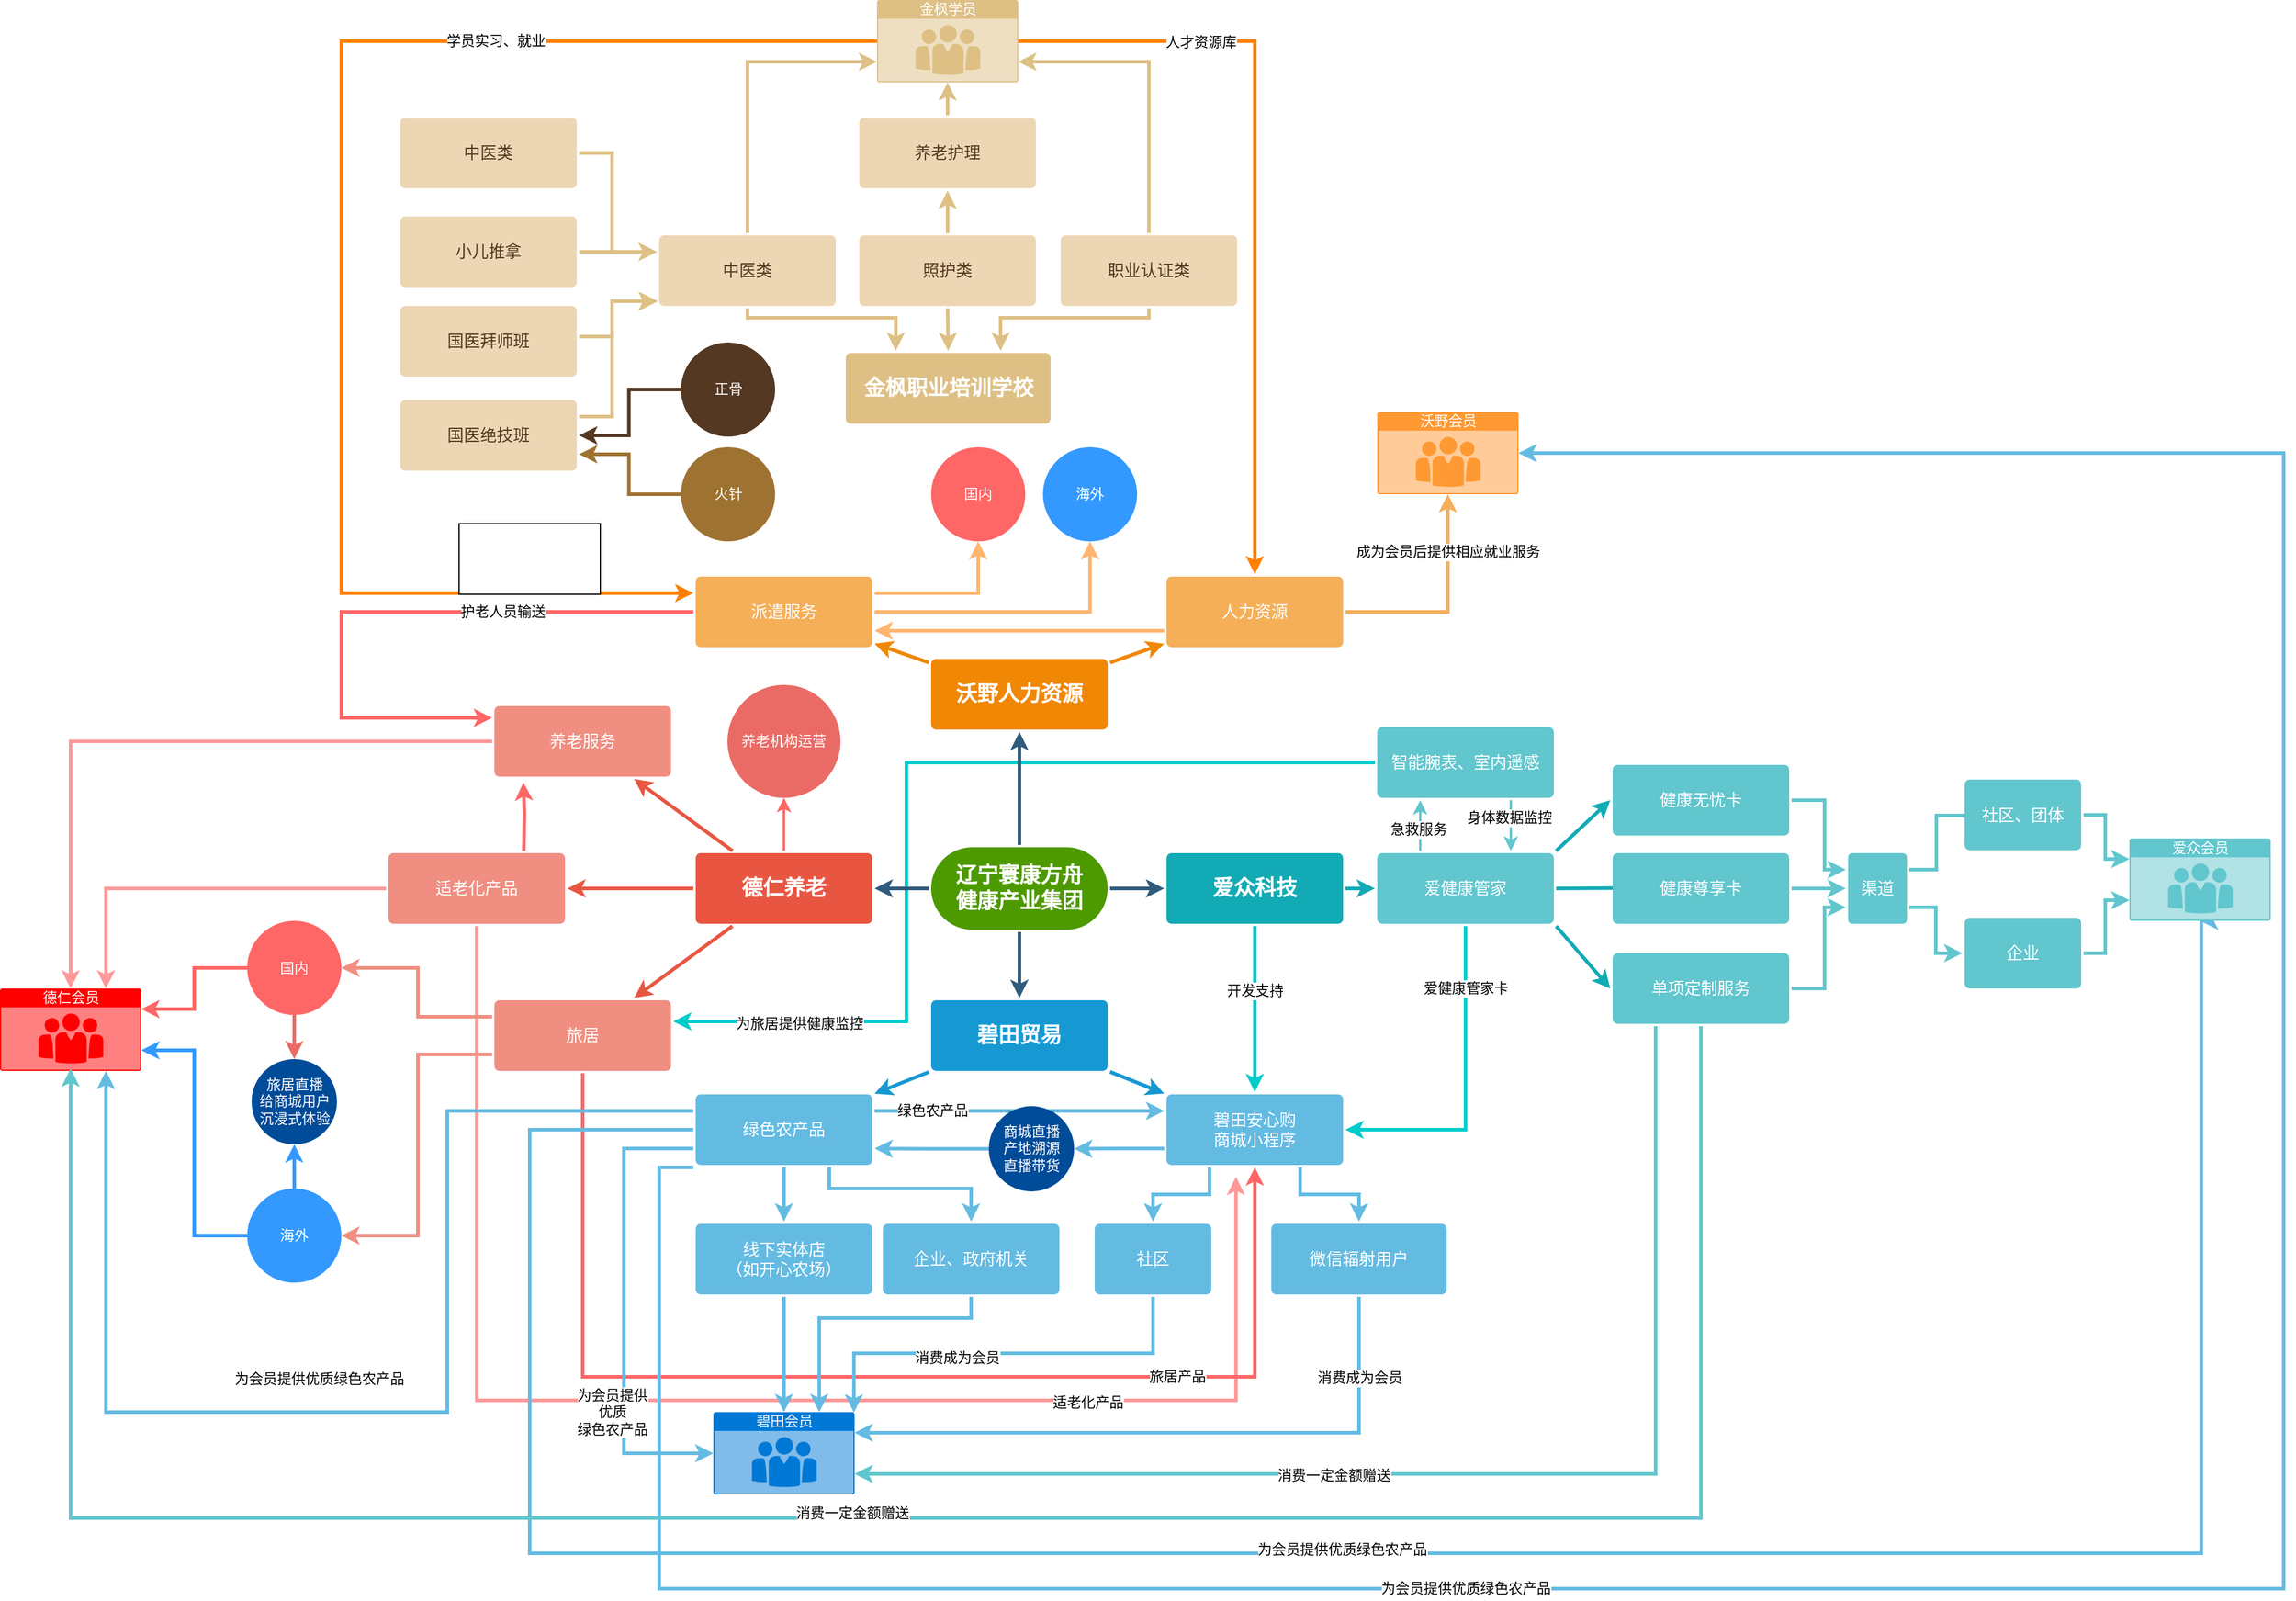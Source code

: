 <mxfile version="14.2.4" type="github">
  <diagram id="lU9LxGmL7WL7z6-16Uoc" name="第 1 页">
    <mxGraphModel dx="4063" dy="2177" grid="1" gridSize="10" guides="1" tooltips="1" connect="1" arrows="1" fold="1" page="1" pageScale="1" pageWidth="827" pageHeight="1169" math="0" shadow="0">
      <root>
        <mxCell id="0" />
        <mxCell id="1" parent="0" />
        <mxCell id="claF8E8OsoSg2bVm1VKV-1" style="edgeStyle=orthogonalEdgeStyle;rounded=0;orthogonalLoop=1;jettySize=auto;html=1;exitX=0;exitY=0.5;exitDx=0;exitDy=0;entryX=1;entryY=0.5;entryDx=0;entryDy=0;strokeWidth=3;fontSize=12;fontColor=#000000;strokeColor=#00CCCC;" edge="1" parent="1" source="claF8E8OsoSg2bVm1VKV-114">
          <mxGeometry relative="1" as="geometry">
            <mxPoint x="1252" y="1363" as="targetPoint" />
            <Array as="points">
              <mxPoint x="1450" y="1143" />
              <mxPoint x="1450" y="1363" />
            </Array>
          </mxGeometry>
        </mxCell>
        <mxCell id="claF8E8OsoSg2bVm1VKV-2" value="为旅居提供健康监控" style="edgeLabel;html=1;align=center;verticalAlign=middle;resizable=0;points=[];fontSize=12;fontColor=#000000;" vertex="1" connectable="0" parent="claF8E8OsoSg2bVm1VKV-1">
          <mxGeometry x="0.736" y="2" relative="1" as="geometry">
            <mxPoint x="-1" as="offset" />
          </mxGeometry>
        </mxCell>
        <mxCell id="claF8E8OsoSg2bVm1VKV-3" style="edgeStyle=orthogonalEdgeStyle;rounded=0;orthogonalLoop=1;jettySize=auto;html=1;exitX=0.5;exitY=1;exitDx=0;exitDy=0;strokeWidth=3;fontSize=18;fontColor=#000000;strokeColor=#FF9999;" edge="1" parent="1" source="claF8E8OsoSg2bVm1VKV-19">
          <mxGeometry relative="1" as="geometry">
            <mxPoint x="1730" y="1495" as="targetPoint" />
            <Array as="points">
              <mxPoint x="1085" y="1685" />
              <mxPoint x="1730" y="1685" />
            </Array>
          </mxGeometry>
        </mxCell>
        <mxCell id="claF8E8OsoSg2bVm1VKV-4" value="适老化产品" style="edgeLabel;html=1;align=center;verticalAlign=middle;resizable=0;points=[];fontSize=12;fontColor=#000000;" vertex="1" connectable="0" parent="claF8E8OsoSg2bVm1VKV-3">
          <mxGeometry x="0.489" y="-2" relative="1" as="geometry">
            <mxPoint as="offset" />
          </mxGeometry>
        </mxCell>
        <mxCell id="claF8E8OsoSg2bVm1VKV-5" value="" style="edgeStyle=none;rounded=0;jumpStyle=none;html=1;shadow=0;labelBackgroundColor=none;startArrow=none;startFill=0;endArrow=classic;endFill=1;jettySize=auto;orthogonalLoop=1;strokeColor=#2F5B7C;strokeWidth=3;fontFamily=Helvetica;fontSize=16;fontColor=#23445D;spacing=5;" edge="1" parent="1" source="claF8E8OsoSg2bVm1VKV-9" target="claF8E8OsoSg2bVm1VKV-43">
          <mxGeometry relative="1" as="geometry" />
        </mxCell>
        <mxCell id="claF8E8OsoSg2bVm1VKV-6" value="" style="edgeStyle=none;rounded=0;jumpStyle=none;html=1;shadow=0;labelBackgroundColor=none;startArrow=none;startFill=0;endArrow=classic;endFill=1;jettySize=auto;orthogonalLoop=1;strokeColor=#2F5B7C;strokeWidth=3;fontFamily=Helvetica;fontSize=16;fontColor=#23445D;spacing=5;" edge="1" parent="1" source="claF8E8OsoSg2bVm1VKV-9" target="claF8E8OsoSg2bVm1VKV-57">
          <mxGeometry relative="1" as="geometry" />
        </mxCell>
        <mxCell id="claF8E8OsoSg2bVm1VKV-7" value="" style="edgeStyle=none;rounded=0;jumpStyle=none;html=1;shadow=0;labelBackgroundColor=none;startArrow=none;startFill=0;endArrow=classic;endFill=1;jettySize=auto;orthogonalLoop=1;strokeColor=#2F5B7C;strokeWidth=3;fontFamily=Helvetica;fontSize=16;fontColor=#23445D;spacing=5;" edge="1" parent="1" source="claF8E8OsoSg2bVm1VKV-9" target="claF8E8OsoSg2bVm1VKV-27">
          <mxGeometry relative="1" as="geometry" />
        </mxCell>
        <mxCell id="claF8E8OsoSg2bVm1VKV-8" value="" style="edgeStyle=none;rounded=0;jumpStyle=none;html=1;shadow=0;labelBackgroundColor=none;startArrow=none;startFill=0;endArrow=classic;endFill=1;jettySize=auto;orthogonalLoop=1;strokeColor=#2F5B7C;strokeWidth=3;fontFamily=Helvetica;fontSize=16;fontColor=#23445D;spacing=5;" edge="1" parent="1" source="claF8E8OsoSg2bVm1VKV-9" target="claF8E8OsoSg2bVm1VKV-14">
          <mxGeometry relative="1" as="geometry" />
        </mxCell>
        <mxCell id="claF8E8OsoSg2bVm1VKV-9" value="辽宁寰康方舟&lt;br style=&quot;font-size: 18px;&quot;&gt;健康产业集团" style="rounded=1;whiteSpace=wrap;html=1;shadow=0;labelBackgroundColor=none;strokeColor=none;strokeWidth=3;fontFamily=Helvetica;fontSize=18;fontColor=#FFFFFF;align=center;fontStyle=1;spacing=5;arcSize=50;perimeterSpacing=2;fillColor=#4D9900;" vertex="1" parent="1">
          <mxGeometry x="1471" y="1215" width="150" height="70" as="geometry" />
        </mxCell>
        <mxCell id="claF8E8OsoSg2bVm1VKV-10" value="" style="edgeStyle=none;rounded=1;jumpStyle=none;html=1;shadow=0;labelBackgroundColor=none;startArrow=none;startFill=0;jettySize=auto;orthogonalLoop=1;strokeColor=#E85642;strokeWidth=3;fontFamily=Helvetica;fontSize=14;fontColor=#FFFFFF;spacing=5;fontStyle=1;fillColor=#b0e3e6;" edge="1" parent="1" source="claF8E8OsoSg2bVm1VKV-14" target="claF8E8OsoSg2bVm1VKV-24">
          <mxGeometry relative="1" as="geometry" />
        </mxCell>
        <mxCell id="claF8E8OsoSg2bVm1VKV-11" value="" style="edgeStyle=none;rounded=1;jumpStyle=none;html=1;shadow=0;labelBackgroundColor=none;startArrow=none;startFill=0;jettySize=auto;orthogonalLoop=1;strokeColor=#E85642;strokeWidth=3;fontFamily=Helvetica;fontSize=14;fontColor=#FFFFFF;spacing=5;fontStyle=1;fillColor=#b0e3e6;" edge="1" parent="1" source="claF8E8OsoSg2bVm1VKV-14" target="claF8E8OsoSg2bVm1VKV-19">
          <mxGeometry relative="1" as="geometry" />
        </mxCell>
        <mxCell id="claF8E8OsoSg2bVm1VKV-12" value="" style="edgeStyle=none;rounded=1;jumpStyle=none;html=1;shadow=0;labelBackgroundColor=none;startArrow=none;startFill=0;jettySize=auto;orthogonalLoop=1;strokeColor=#E85642;strokeWidth=3;fontFamily=Helvetica;fontSize=14;fontColor=#FFFFFF;spacing=5;fontStyle=1;fillColor=#b0e3e6;" edge="1" parent="1" source="claF8E8OsoSg2bVm1VKV-14" target="claF8E8OsoSg2bVm1VKV-16">
          <mxGeometry relative="1" as="geometry" />
        </mxCell>
        <mxCell id="claF8E8OsoSg2bVm1VKV-13" style="edgeStyle=orthogonalEdgeStyle;rounded=0;orthogonalLoop=1;jettySize=auto;html=1;exitX=0.5;exitY=0;exitDx=0;exitDy=0;entryX=0.5;entryY=1;entryDx=0;entryDy=0;strokeWidth=2;fontSize=36;fontColor=#000000;strokeColor=#FF6666;" edge="1" parent="1" source="claF8E8OsoSg2bVm1VKV-14" target="claF8E8OsoSg2bVm1VKV-104">
          <mxGeometry relative="1" as="geometry" />
        </mxCell>
        <mxCell id="claF8E8OsoSg2bVm1VKV-14" value="德仁养老" style="rounded=1;whiteSpace=wrap;html=1;shadow=0;labelBackgroundColor=none;strokeColor=none;strokeWidth=3;fillColor=#e85642;fontFamily=Helvetica;fontSize=18;fontColor=#FFFFFF;align=center;spacing=5;fontStyle=1;arcSize=7;perimeterSpacing=2;" vertex="1" parent="1">
          <mxGeometry x="1271" y="1220" width="150" height="60" as="geometry" />
        </mxCell>
        <mxCell id="claF8E8OsoSg2bVm1VKV-15" style="edgeStyle=orthogonalEdgeStyle;rounded=0;orthogonalLoop=1;jettySize=auto;html=1;exitX=0;exitY=0.5;exitDx=0;exitDy=0;entryX=0.5;entryY=0;entryDx=0;entryDy=0;entryPerimeter=0;strokeWidth=3;fontSize=12;fontColor=#000000;strokeColor=#FF9999;" edge="1" parent="1" source="claF8E8OsoSg2bVm1VKV-16" target="claF8E8OsoSg2bVm1VKV-95">
          <mxGeometry relative="1" as="geometry" />
        </mxCell>
        <mxCell id="claF8E8OsoSg2bVm1VKV-16" value="养老服务" style="rounded=1;whiteSpace=wrap;html=1;shadow=0;labelBackgroundColor=none;strokeColor=none;strokeWidth=3;fillColor=#f08e81;fontFamily=Helvetica;fontSize=14;fontColor=#FFFFFF;align=center;spacing=5;fontStyle=0;arcSize=7;perimeterSpacing=2;" vertex="1" parent="1">
          <mxGeometry x="1100" y="1095" width="150" height="60" as="geometry" />
        </mxCell>
        <mxCell id="claF8E8OsoSg2bVm1VKV-17" style="edgeStyle=orthogonalEdgeStyle;rounded=0;orthogonalLoop=1;jettySize=auto;html=1;entryX=0.173;entryY=1.045;entryDx=0;entryDy=0;entryPerimeter=0;strokeWidth=3;fontSize=12;fontColor=#FFFFFF;strokeColor=#FF6666;" edge="1" parent="1" target="claF8E8OsoSg2bVm1VKV-16">
          <mxGeometry relative="1" as="geometry">
            <mxPoint x="1125" y="1218" as="sourcePoint" />
          </mxGeometry>
        </mxCell>
        <mxCell id="claF8E8OsoSg2bVm1VKV-18" style="edgeStyle=orthogonalEdgeStyle;rounded=0;orthogonalLoop=1;jettySize=auto;html=1;exitX=0;exitY=0.5;exitDx=0;exitDy=0;entryX=0.75;entryY=0;entryDx=0;entryDy=0;entryPerimeter=0;strokeWidth=3;fontSize=12;fontColor=#000000;strokeColor=#FF9999;" edge="1" parent="1" source="claF8E8OsoSg2bVm1VKV-19" target="claF8E8OsoSg2bVm1VKV-95">
          <mxGeometry relative="1" as="geometry">
            <Array as="points">
              <mxPoint x="770" y="1250" />
            </Array>
          </mxGeometry>
        </mxCell>
        <mxCell id="claF8E8OsoSg2bVm1VKV-19" value="适老化产品" style="rounded=1;whiteSpace=wrap;html=1;shadow=0;labelBackgroundColor=none;strokeColor=none;strokeWidth=3;fillColor=#f08e81;fontFamily=Helvetica;fontSize=14;fontColor=#FFFFFF;align=center;spacing=5;fontStyle=0;arcSize=7;perimeterSpacing=2;" vertex="1" parent="1">
          <mxGeometry x="1010" y="1220" width="150" height="60" as="geometry" />
        </mxCell>
        <mxCell id="claF8E8OsoSg2bVm1VKV-20" style="edgeStyle=orthogonalEdgeStyle;rounded=0;orthogonalLoop=1;jettySize=auto;html=1;exitX=0;exitY=0.25;exitDx=0;exitDy=0;entryX=1;entryY=0.5;entryDx=0;entryDy=0;strokeWidth=3;fontSize=12;fontColor=#000000;strokeColor=#F08E81;" edge="1" parent="1" source="claF8E8OsoSg2bVm1VKV-24" target="claF8E8OsoSg2bVm1VKV-82">
          <mxGeometry relative="1" as="geometry" />
        </mxCell>
        <mxCell id="claF8E8OsoSg2bVm1VKV-21" style="edgeStyle=orthogonalEdgeStyle;rounded=0;orthogonalLoop=1;jettySize=auto;html=1;exitX=0;exitY=0.75;exitDx=0;exitDy=0;entryX=1;entryY=0.5;entryDx=0;entryDy=0;strokeWidth=3;fontSize=12;fontColor=#000000;strokeColor=#F08E81;" edge="1" parent="1" source="claF8E8OsoSg2bVm1VKV-24" target="claF8E8OsoSg2bVm1VKV-85">
          <mxGeometry relative="1" as="geometry" />
        </mxCell>
        <mxCell id="claF8E8OsoSg2bVm1VKV-22" style="edgeStyle=orthogonalEdgeStyle;rounded=0;orthogonalLoop=1;jettySize=auto;html=1;exitX=0.5;exitY=1;exitDx=0;exitDy=0;entryX=0.5;entryY=1;entryDx=0;entryDy=0;strokeColor=#FF6666;strokeWidth=3;fontSize=36;fontColor=#000000;" edge="1" parent="1" source="claF8E8OsoSg2bVm1VKV-24" target="claF8E8OsoSg2bVm1VKV-31">
          <mxGeometry relative="1" as="geometry">
            <Array as="points">
              <mxPoint x="1175" y="1665" />
              <mxPoint x="1746" y="1665" />
            </Array>
          </mxGeometry>
        </mxCell>
        <mxCell id="claF8E8OsoSg2bVm1VKV-23" value="旅居产品" style="edgeLabel;html=1;align=center;verticalAlign=middle;resizable=0;points=[];fontSize=12;fontColor=#000000;" vertex="1" connectable="0" parent="claF8E8OsoSg2bVm1VKV-22">
          <mxGeometry x="-0.689" y="4" relative="1" as="geometry">
            <mxPoint x="500.95" y="101.08" as="offset" />
          </mxGeometry>
        </mxCell>
        <mxCell id="claF8E8OsoSg2bVm1VKV-24" value="旅居" style="rounded=1;whiteSpace=wrap;html=1;shadow=0;labelBackgroundColor=none;strokeColor=none;strokeWidth=3;fillColor=#f08e81;fontFamily=Helvetica;fontSize=14;fontColor=#FFFFFF;align=center;spacing=5;fontStyle=0;arcSize=7;perimeterSpacing=2;" vertex="1" parent="1">
          <mxGeometry x="1100" y="1345" width="150" height="60" as="geometry" />
        </mxCell>
        <mxCell id="claF8E8OsoSg2bVm1VKV-25" value="" style="edgeStyle=none;rounded=0;jumpStyle=none;html=1;shadow=0;labelBackgroundColor=none;startArrow=none;startFill=0;endArrow=classic;endFill=1;jettySize=auto;orthogonalLoop=1;strokeColor=#1699D3;strokeWidth=3;fontFamily=Helvetica;fontSize=14;fontColor=#FFFFFF;spacing=5;" edge="1" parent="1" target="claF8E8OsoSg2bVm1VKV-42">
          <mxGeometry relative="1" as="geometry">
            <mxPoint x="1469" y="1406" as="sourcePoint" />
          </mxGeometry>
        </mxCell>
        <mxCell id="claF8E8OsoSg2bVm1VKV-26" value="" style="edgeStyle=none;rounded=0;jumpStyle=none;html=1;shadow=0;labelBackgroundColor=none;startArrow=none;startFill=0;endArrow=classic;endFill=1;jettySize=auto;orthogonalLoop=1;strokeColor=#1699D3;strokeWidth=3;fontFamily=Helvetica;fontSize=14;fontColor=#FFFFFF;spacing=5;" edge="1" parent="1" source="claF8E8OsoSg2bVm1VKV-27" target="claF8E8OsoSg2bVm1VKV-31">
          <mxGeometry relative="1" as="geometry" />
        </mxCell>
        <mxCell id="claF8E8OsoSg2bVm1VKV-27" value="碧田贸易" style="rounded=1;whiteSpace=wrap;html=1;shadow=0;labelBackgroundColor=none;strokeColor=none;strokeWidth=3;fillColor=#1699d3;fontFamily=Helvetica;fontSize=18;fontColor=#FFFFFF;align=center;spacing=5;fontStyle=1;arcSize=7;perimeterSpacing=2;" vertex="1" parent="1">
          <mxGeometry x="1471" y="1345" width="150" height="60" as="geometry" />
        </mxCell>
        <mxCell id="claF8E8OsoSg2bVm1VKV-28" style="edgeStyle=orthogonalEdgeStyle;rounded=0;orthogonalLoop=1;jettySize=auto;html=1;exitX=0.25;exitY=1;exitDx=0;exitDy=0;entryX=0.5;entryY=0;entryDx=0;entryDy=0;strokeColor=#64BBE2;strokeWidth=3;fontSize=12;fontColor=#000000;" edge="1" parent="1" source="claF8E8OsoSg2bVm1VKV-31" target="claF8E8OsoSg2bVm1VKV-90">
          <mxGeometry relative="1" as="geometry" />
        </mxCell>
        <mxCell id="claF8E8OsoSg2bVm1VKV-29" style="edgeStyle=orthogonalEdgeStyle;rounded=0;orthogonalLoop=1;jettySize=auto;html=1;exitX=0.75;exitY=1;exitDx=0;exitDy=0;strokeColor=#64BBE2;strokeWidth=3;fontSize=12;fontColor=#000000;" edge="1" parent="1" source="claF8E8OsoSg2bVm1VKV-31" target="claF8E8OsoSg2bVm1VKV-93">
          <mxGeometry relative="1" as="geometry" />
        </mxCell>
        <mxCell id="claF8E8OsoSg2bVm1VKV-30" style="edgeStyle=orthogonalEdgeStyle;rounded=0;orthogonalLoop=1;jettySize=auto;html=1;exitX=0;exitY=0.75;exitDx=0;exitDy=0;strokeWidth=3;fontSize=18;fontColor=#000000;strokeColor=#64BBE2;" edge="1" parent="1" source="claF8E8OsoSg2bVm1VKV-31" target="claF8E8OsoSg2bVm1VKV-116">
          <mxGeometry relative="1" as="geometry" />
        </mxCell>
        <mxCell id="claF8E8OsoSg2bVm1VKV-31" value="碧田安心购&lt;br&gt;商城小程序" style="rounded=1;whiteSpace=wrap;html=1;shadow=0;labelBackgroundColor=none;strokeColor=none;strokeWidth=3;fillColor=#64bbe2;fontFamily=Helvetica;fontSize=14;fontColor=#FFFFFF;align=center;spacing=5;arcSize=7;perimeterSpacing=2;" vertex="1" parent="1">
          <mxGeometry x="1671" y="1425" width="150" height="60" as="geometry" />
        </mxCell>
        <mxCell id="claF8E8OsoSg2bVm1VKV-32" style="edgeStyle=orthogonalEdgeStyle;rounded=0;orthogonalLoop=1;jettySize=auto;html=1;exitX=1;exitY=0.25;exitDx=0;exitDy=0;entryX=0;entryY=0.25;entryDx=0;entryDy=0;strokeWidth=3;fontSize=12;fontColor=#000000;strokeColor=#64BBE2;" edge="1" parent="1" source="claF8E8OsoSg2bVm1VKV-42" target="claF8E8OsoSg2bVm1VKV-31">
          <mxGeometry relative="1" as="geometry" />
        </mxCell>
        <mxCell id="claF8E8OsoSg2bVm1VKV-33" value="绿色农产品" style="edgeLabel;html=1;align=center;verticalAlign=middle;resizable=0;points=[];fontSize=12;fontColor=#000000;" vertex="1" connectable="0" parent="claF8E8OsoSg2bVm1VKV-32">
          <mxGeometry x="-0.192" relative="1" as="geometry">
            <mxPoint x="-50.95" as="offset" />
          </mxGeometry>
        </mxCell>
        <mxCell id="claF8E8OsoSg2bVm1VKV-34" style="edgeStyle=orthogonalEdgeStyle;rounded=0;orthogonalLoop=1;jettySize=auto;html=1;exitX=0.5;exitY=1;exitDx=0;exitDy=0;strokeWidth=3;fontSize=12;fontColor=#000000;strokeColor=#64BBE2;" edge="1" parent="1" source="claF8E8OsoSg2bVm1VKV-42" target="claF8E8OsoSg2bVm1VKV-87">
          <mxGeometry relative="1" as="geometry" />
        </mxCell>
        <mxCell id="claF8E8OsoSg2bVm1VKV-35" style="edgeStyle=orthogonalEdgeStyle;rounded=0;orthogonalLoop=1;jettySize=auto;html=1;exitX=0;exitY=0.25;exitDx=0;exitDy=0;entryX=0.75;entryY=1;entryDx=0;entryDy=0;entryPerimeter=0;strokeWidth=3;fontSize=12;fontColor=#000000;strokeColor=#64BBE2;" edge="1" parent="1" source="claF8E8OsoSg2bVm1VKV-42" target="claF8E8OsoSg2bVm1VKV-95">
          <mxGeometry relative="1" as="geometry">
            <Array as="points">
              <mxPoint x="1060" y="1439" />
              <mxPoint x="1060" y="1695" />
              <mxPoint x="770" y="1695" />
            </Array>
          </mxGeometry>
        </mxCell>
        <mxCell id="claF8E8OsoSg2bVm1VKV-36" value="为会员提供优质绿色农产品" style="edgeLabel;html=1;align=center;verticalAlign=middle;resizable=0;points=[];fontSize=12;fontColor=#000000;" vertex="1" connectable="0" parent="claF8E8OsoSg2bVm1VKV-35">
          <mxGeometry x="-0.165" y="-1" relative="1" as="geometry">
            <mxPoint x="-108" as="offset" />
          </mxGeometry>
        </mxCell>
        <mxCell id="claF8E8OsoSg2bVm1VKV-37" style="edgeStyle=orthogonalEdgeStyle;rounded=0;orthogonalLoop=1;jettySize=auto;html=1;exitX=0;exitY=0.5;exitDx=0;exitDy=0;entryX=0.5;entryY=1;entryDx=0;entryDy=0;entryPerimeter=0;strokeWidth=3;fontSize=12;fontColor=#000000;strokeColor=#64BBE2;" edge="1" parent="1" source="claF8E8OsoSg2bVm1VKV-42" target="claF8E8OsoSg2bVm1VKV-99">
          <mxGeometry relative="1" as="geometry">
            <Array as="points">
              <mxPoint x="1130" y="1455" />
              <mxPoint x="1130" y="1815" />
              <mxPoint x="2550" y="1815" />
            </Array>
          </mxGeometry>
        </mxCell>
        <mxCell id="claF8E8OsoSg2bVm1VKV-38" value="为会员提供优质绿色农产品" style="edgeLabel;html=1;align=center;verticalAlign=middle;resizable=0;points=[];fontSize=12;fontColor=#000000;" vertex="1" connectable="0" parent="claF8E8OsoSg2bVm1VKV-37">
          <mxGeometry x="-0.032" y="3" relative="1" as="geometry">
            <mxPoint x="-1" as="offset" />
          </mxGeometry>
        </mxCell>
        <mxCell id="claF8E8OsoSg2bVm1VKV-39" style="edgeStyle=orthogonalEdgeStyle;rounded=0;orthogonalLoop=1;jettySize=auto;html=1;exitX=0;exitY=1;exitDx=0;exitDy=0;entryX=1;entryY=0.5;entryDx=0;entryDy=0;entryPerimeter=0;strokeColor=#64BBE2;strokeWidth=3;fontSize=12;fontColor=#000000;" edge="1" parent="1" source="claF8E8OsoSg2bVm1VKV-42" target="claF8E8OsoSg2bVm1VKV-96">
          <mxGeometry relative="1" as="geometry">
            <Array as="points">
              <mxPoint x="1240" y="1487" />
              <mxPoint x="1240" y="1845" />
              <mxPoint x="2620" y="1845" />
              <mxPoint x="2620" y="880" />
            </Array>
          </mxGeometry>
        </mxCell>
        <mxCell id="claF8E8OsoSg2bVm1VKV-40" value="为会员提供优质绿色农产品" style="edgeLabel;html=1;align=center;verticalAlign=middle;resizable=0;points=[];fontSize=12;fontColor=#000000;" vertex="1" connectable="0" parent="claF8E8OsoSg2bVm1VKV-39">
          <mxGeometry x="-0.38" y="-5" relative="1" as="geometry">
            <mxPoint x="23.29" y="-5" as="offset" />
          </mxGeometry>
        </mxCell>
        <mxCell id="claF8E8OsoSg2bVm1VKV-41" style="edgeStyle=orthogonalEdgeStyle;rounded=0;orthogonalLoop=1;jettySize=auto;html=1;exitX=0.75;exitY=1;exitDx=0;exitDy=0;entryX=0.5;entryY=0;entryDx=0;entryDy=0;strokeColor=#64BBE2;strokeWidth=3;fontSize=12;fontColor=#000000;" edge="1" parent="1" source="claF8E8OsoSg2bVm1VKV-42" target="claF8E8OsoSg2bVm1VKV-101">
          <mxGeometry relative="1" as="geometry">
            <Array as="points">
              <mxPoint x="1385" y="1505" />
              <mxPoint x="1505" y="1505" />
            </Array>
          </mxGeometry>
        </mxCell>
        <mxCell id="claF8E8OsoSg2bVm1VKV-42" value="绿色农产品" style="rounded=1;whiteSpace=wrap;html=1;shadow=0;labelBackgroundColor=none;strokeColor=none;strokeWidth=3;fillColor=#64bbe2;fontFamily=Helvetica;fontSize=14;fontColor=#FFFFFF;align=center;spacing=5;arcSize=7;perimeterSpacing=2;" vertex="1" parent="1">
          <mxGeometry x="1271" y="1425" width="150" height="60" as="geometry" />
        </mxCell>
        <mxCell id="claF8E8OsoSg2bVm1VKV-43" value="沃野人力资源" style="rounded=1;whiteSpace=wrap;html=1;shadow=0;labelBackgroundColor=none;strokeColor=none;strokeWidth=3;fillColor=#F08705;fontFamily=Helvetica;fontSize=18;fontColor=#FFFFFF;align=center;spacing=5;fontStyle=1;arcSize=7;perimeterSpacing=2;" vertex="1" parent="1">
          <mxGeometry x="1471" y="1055" width="150" height="60" as="geometry" />
        </mxCell>
        <mxCell id="claF8E8OsoSg2bVm1VKV-44" style="edgeStyle=orthogonalEdgeStyle;rounded=0;orthogonalLoop=1;jettySize=auto;html=1;exitX=1;exitY=0.5;exitDx=0;exitDy=0;entryX=0.5;entryY=1;entryDx=0;entryDy=0;entryPerimeter=0;strokeWidth=3;fontSize=12;fontColor=#000000;strokeColor=#F5AF58;" edge="1" parent="1" source="claF8E8OsoSg2bVm1VKV-47" target="claF8E8OsoSg2bVm1VKV-96">
          <mxGeometry relative="1" as="geometry" />
        </mxCell>
        <mxCell id="claF8E8OsoSg2bVm1VKV-45" value="成为会员后提供相应就业服务" style="edgeLabel;html=1;align=center;verticalAlign=middle;resizable=0;points=[];fontSize=12;fontColor=#000000;" vertex="1" connectable="0" parent="claF8E8OsoSg2bVm1VKV-44">
          <mxGeometry x="0.193" y="2" relative="1" as="geometry">
            <mxPoint x="2" y="-27" as="offset" />
          </mxGeometry>
        </mxCell>
        <mxCell id="claF8E8OsoSg2bVm1VKV-46" style="edgeStyle=orthogonalEdgeStyle;rounded=0;orthogonalLoop=1;jettySize=auto;html=1;exitX=0;exitY=0.75;exitDx=0;exitDy=0;entryX=1;entryY=0.75;entryDx=0;entryDy=0;strokeWidth=3;fontSize=12;fontColor=#000000;strokeColor=#FFB570;" edge="1" parent="1" source="claF8E8OsoSg2bVm1VKV-47" target="claF8E8OsoSg2bVm1VKV-53">
          <mxGeometry relative="1" as="geometry" />
        </mxCell>
        <mxCell id="claF8E8OsoSg2bVm1VKV-47" value="人力资源" style="rounded=1;whiteSpace=wrap;html=1;shadow=0;labelBackgroundColor=none;strokeColor=none;strokeWidth=3;fillColor=#f5af58;fontFamily=Helvetica;fontSize=14;fontColor=#FFFFFF;align=center;spacing=5;arcSize=7;perimeterSpacing=2;" vertex="1" parent="1">
          <mxGeometry x="1671" y="985" width="150" height="60" as="geometry" />
        </mxCell>
        <mxCell id="claF8E8OsoSg2bVm1VKV-48" value="" style="edgeStyle=none;rounded=0;jumpStyle=none;html=1;shadow=0;labelBackgroundColor=none;startArrow=none;startFill=0;endArrow=classic;endFill=1;jettySize=auto;orthogonalLoop=1;strokeColor=#F08705;strokeWidth=3;fontFamily=Helvetica;fontSize=14;fontColor=#FFFFFF;spacing=5;" edge="1" parent="1" source="claF8E8OsoSg2bVm1VKV-43" target="claF8E8OsoSg2bVm1VKV-47">
          <mxGeometry relative="1" as="geometry" />
        </mxCell>
        <mxCell id="claF8E8OsoSg2bVm1VKV-49" style="edgeStyle=orthogonalEdgeStyle;rounded=0;orthogonalLoop=1;jettySize=auto;html=1;exitX=0;exitY=0.5;exitDx=0;exitDy=0;strokeWidth=3;strokeColor=#FF6666;" edge="1" parent="1" source="claF8E8OsoSg2bVm1VKV-53">
          <mxGeometry relative="1" as="geometry">
            <mxPoint x="1098" y="1105" as="targetPoint" />
            <Array as="points">
              <mxPoint x="970" y="1015" />
              <mxPoint x="970" y="1105" />
            </Array>
          </mxGeometry>
        </mxCell>
        <mxCell id="claF8E8OsoSg2bVm1VKV-50" value="护老人员输送" style="edgeLabel;html=1;align=center;verticalAlign=middle;resizable=0;points=[];fontSize=12;" vertex="1" connectable="0" parent="claF8E8OsoSg2bVm1VKV-49">
          <mxGeometry x="-0.673" relative="1" as="geometry">
            <mxPoint x="-77.82" y="-0.02" as="offset" />
          </mxGeometry>
        </mxCell>
        <mxCell id="claF8E8OsoSg2bVm1VKV-51" style="edgeStyle=orthogonalEdgeStyle;rounded=0;orthogonalLoop=1;jettySize=auto;html=1;exitX=1;exitY=0.25;exitDx=0;exitDy=0;entryX=0.5;entryY=1;entryDx=0;entryDy=0;strokeWidth=3;fontSize=12;fontColor=#FFFFFF;strokeColor=#FFB570;" edge="1" parent="1" source="claF8E8OsoSg2bVm1VKV-53" target="claF8E8OsoSg2bVm1VKV-78">
          <mxGeometry relative="1" as="geometry" />
        </mxCell>
        <mxCell id="claF8E8OsoSg2bVm1VKV-52" style="edgeStyle=orthogonalEdgeStyle;rounded=0;orthogonalLoop=1;jettySize=auto;html=1;exitX=1;exitY=0.5;exitDx=0;exitDy=0;entryX=0.5;entryY=1;entryDx=0;entryDy=0;strokeWidth=3;fontSize=12;fontColor=#FFFFFF;strokeColor=#FFB570;" edge="1" parent="1" source="claF8E8OsoSg2bVm1VKV-53" target="claF8E8OsoSg2bVm1VKV-79">
          <mxGeometry relative="1" as="geometry" />
        </mxCell>
        <mxCell id="claF8E8OsoSg2bVm1VKV-53" value="派遣服务" style="rounded=1;whiteSpace=wrap;html=1;shadow=0;labelBackgroundColor=none;strokeColor=none;strokeWidth=3;fillColor=#f5af58;fontFamily=Helvetica;fontSize=14;fontColor=#FFFFFF;align=center;spacing=5;arcSize=7;perimeterSpacing=2;" vertex="1" parent="1">
          <mxGeometry x="1271" y="985" width="150" height="60" as="geometry" />
        </mxCell>
        <mxCell id="claF8E8OsoSg2bVm1VKV-54" value="" style="edgeStyle=none;rounded=0;jumpStyle=none;html=1;shadow=0;labelBackgroundColor=none;startArrow=none;startFill=0;endArrow=classic;endFill=1;jettySize=auto;orthogonalLoop=1;strokeColor=#F08705;strokeWidth=3;fontFamily=Helvetica;fontSize=14;fontColor=#FFFFFF;spacing=5;" edge="1" parent="1" source="claF8E8OsoSg2bVm1VKV-43" target="claF8E8OsoSg2bVm1VKV-53">
          <mxGeometry relative="1" as="geometry" />
        </mxCell>
        <mxCell id="claF8E8OsoSg2bVm1VKV-55" style="edgeStyle=orthogonalEdgeStyle;rounded=0;orthogonalLoop=1;jettySize=auto;html=1;exitX=0.5;exitY=1;exitDx=0;exitDy=0;strokeWidth=3;fontSize=12;fontColor=#FFFFFF;strokeColor=#00CCCC;" edge="1" parent="1" source="claF8E8OsoSg2bVm1VKV-57" target="claF8E8OsoSg2bVm1VKV-31">
          <mxGeometry relative="1" as="geometry" />
        </mxCell>
        <mxCell id="claF8E8OsoSg2bVm1VKV-56" value="开发支持" style="edgeLabel;html=1;align=center;verticalAlign=middle;resizable=0;points=[];fontSize=12;" vertex="1" connectable="0" parent="claF8E8OsoSg2bVm1VKV-55">
          <mxGeometry x="-0.229" relative="1" as="geometry">
            <mxPoint as="offset" />
          </mxGeometry>
        </mxCell>
        <mxCell id="claF8E8OsoSg2bVm1VKV-57" value="爱众科技" style="rounded=1;whiteSpace=wrap;html=1;shadow=0;labelBackgroundColor=none;strokeColor=none;strokeWidth=3;fillColor=#12aab5;fontFamily=Helvetica;fontSize=18;fontColor=#FFFFFF;align=center;spacing=5;fontStyle=1;arcSize=7;perimeterSpacing=2;" vertex="1" parent="1">
          <mxGeometry x="1671" y="1220" width="150" height="60" as="geometry" />
        </mxCell>
        <mxCell id="claF8E8OsoSg2bVm1VKV-58" style="edgeStyle=orthogonalEdgeStyle;rounded=0;orthogonalLoop=1;jettySize=auto;html=1;exitX=0.5;exitY=1;exitDx=0;exitDy=0;entryX=1;entryY=0.5;entryDx=0;entryDy=0;strokeWidth=3;fontSize=12;fontColor=#000000;strokeColor=#00CCCC;" edge="1" parent="1" source="claF8E8OsoSg2bVm1VKV-62" target="claF8E8OsoSg2bVm1VKV-31">
          <mxGeometry relative="1" as="geometry">
            <Array as="points">
              <mxPoint x="1925" y="1455" />
            </Array>
          </mxGeometry>
        </mxCell>
        <mxCell id="claF8E8OsoSg2bVm1VKV-59" value="爱健康管家卡" style="edgeLabel;html=1;align=center;verticalAlign=middle;resizable=0;points=[];fontSize=12;fontColor=#000000;" vertex="1" connectable="0" parent="claF8E8OsoSg2bVm1VKV-58">
          <mxGeometry x="-0.651" relative="1" as="geometry">
            <mxPoint y="5" as="offset" />
          </mxGeometry>
        </mxCell>
        <mxCell id="claF8E8OsoSg2bVm1VKV-60" style="edgeStyle=orthogonalEdgeStyle;rounded=0;orthogonalLoop=1;jettySize=auto;html=1;exitX=0.25;exitY=0;exitDx=0;exitDy=0;entryX=0.25;entryY=1;entryDx=0;entryDy=0;strokeWidth=2;fontSize=12;fontColor=#000000;strokeColor=#61C6CE;" edge="1" parent="1" source="claF8E8OsoSg2bVm1VKV-62" target="claF8E8OsoSg2bVm1VKV-114">
          <mxGeometry relative="1" as="geometry" />
        </mxCell>
        <mxCell id="claF8E8OsoSg2bVm1VKV-61" value="急救服务" style="edgeLabel;html=1;align=center;verticalAlign=middle;resizable=0;points=[];fontSize=12;fontColor=#000000;" vertex="1" connectable="0" parent="claF8E8OsoSg2bVm1VKV-60">
          <mxGeometry x="-0.232" relative="1" as="geometry">
            <mxPoint x="-1.5" y="-1.36" as="offset" />
          </mxGeometry>
        </mxCell>
        <mxCell id="claF8E8OsoSg2bVm1VKV-62" value="爱健康管家" style="rounded=1;whiteSpace=wrap;html=1;shadow=0;labelBackgroundColor=none;strokeColor=none;strokeWidth=3;fillColor=#61c6ce;fontFamily=Helvetica;fontSize=14;fontColor=#FFFFFF;align=center;spacing=5;fontStyle=0;arcSize=7;perimeterSpacing=2;" vertex="1" parent="1">
          <mxGeometry x="1850" y="1220" width="150" height="60" as="geometry" />
        </mxCell>
        <mxCell id="claF8E8OsoSg2bVm1VKV-63" value="" style="edgeStyle=none;rounded=1;jumpStyle=none;html=1;shadow=0;labelBackgroundColor=none;startArrow=none;startFill=0;jettySize=auto;orthogonalLoop=1;strokeColor=#12AAB5;strokeWidth=3;fontFamily=Helvetica;fontSize=14;fontColor=#FFFFFF;spacing=5;fontStyle=1;fillColor=#b0e3e6;exitX=1;exitY=0.5;exitDx=0;exitDy=0;" edge="1" parent="1" source="claF8E8OsoSg2bVm1VKV-57" target="claF8E8OsoSg2bVm1VKV-62">
          <mxGeometry relative="1" as="geometry">
            <mxPoint x="1880" y="1250" as="targetPoint" />
          </mxGeometry>
        </mxCell>
        <mxCell id="claF8E8OsoSg2bVm1VKV-64" style="edgeStyle=orthogonalEdgeStyle;rounded=0;orthogonalLoop=1;jettySize=auto;html=1;strokeColor=#FF8000;strokeWidth=3;fontSize=12;exitX=1;exitY=0.5;exitDx=0;exitDy=0;exitPerimeter=0;" edge="1" parent="1" source="claF8E8OsoSg2bVm1VKV-143" target="claF8E8OsoSg2bVm1VKV-47">
          <mxGeometry relative="1" as="geometry">
            <mxPoint x="1433" y="865" as="sourcePoint" />
          </mxGeometry>
        </mxCell>
        <mxCell id="claF8E8OsoSg2bVm1VKV-65" value="人才资源库" style="edgeLabel;html=1;align=center;verticalAlign=middle;resizable=0;points=[];fontSize=12;" vertex="1" connectable="0" parent="claF8E8OsoSg2bVm1VKV-64">
          <mxGeometry x="-0.315" relative="1" as="geometry">
            <mxPoint x="-46" y="-22.53" as="offset" />
          </mxGeometry>
        </mxCell>
        <mxCell id="claF8E8OsoSg2bVm1VKV-66" value="&lt;font color=&quot;#ffffff&quot; style=&quot;font-size: 18px;&quot;&gt;&lt;b style=&quot;font-size: 18px;&quot;&gt;金枫职业培训学校&lt;/b&gt;&lt;/font&gt;" style="rounded=1;whiteSpace=wrap;html=1;fillColor=#DEC085;strokeColor=none;glass=0;shadow=0;sketch=0;perimeterSpacing=2;arcSize=7;fontSize=18;" vertex="1" parent="1">
          <mxGeometry x="1398.5" y="795" width="174" height="60" as="geometry" />
        </mxCell>
        <mxCell id="claF8E8OsoSg2bVm1VKV-67" value="" style="edgeStyle=none;rounded=1;jumpStyle=none;html=1;shadow=0;labelBackgroundColor=none;startArrow=none;startFill=0;jettySize=auto;orthogonalLoop=1;strokeWidth=3;fontFamily=Helvetica;fontSize=14;fontColor=#FFFFFF;spacing=5;fontStyle=1;fillColor=#b0e3e6;exitX=1;exitY=0.5;exitDx=0;exitDy=0;strokeColor=#12AAB5;" edge="1" parent="1" source="claF8E8OsoSg2bVm1VKV-62">
          <mxGeometry relative="1" as="geometry">
            <mxPoint x="2030" y="1249.5" as="sourcePoint" />
            <mxPoint x="2087" y="1249.5" as="targetPoint" />
          </mxGeometry>
        </mxCell>
        <mxCell id="claF8E8OsoSg2bVm1VKV-68" value="" style="edgeStyle=none;rounded=0;jumpStyle=none;html=1;shadow=0;labelBackgroundColor=none;startArrow=none;startFill=0;endArrow=classic;endFill=1;jettySize=auto;orthogonalLoop=1;strokeWidth=3;fontFamily=Helvetica;fontSize=14;fontColor=#FFFFFF;spacing=5;strokeColor=#12AAB5;entryX=0;entryY=0.5;entryDx=0;entryDy=0;exitX=1;exitY=0;exitDx=0;exitDy=0;" edge="1" parent="1" source="claF8E8OsoSg2bVm1VKV-62" target="claF8E8OsoSg2bVm1VKV-71">
          <mxGeometry relative="1" as="geometry">
            <mxPoint x="2030.001" y="1220" as="sourcePoint" />
            <mxPoint x="2087.779" y="1194" as="targetPoint" />
          </mxGeometry>
        </mxCell>
        <mxCell id="claF8E8OsoSg2bVm1VKV-69" value="" style="edgeStyle=none;rounded=0;jumpStyle=none;html=1;shadow=0;labelBackgroundColor=none;startArrow=none;startFill=0;endArrow=classic;endFill=1;jettySize=auto;orthogonalLoop=1;strokeWidth=3;fontFamily=Helvetica;fontSize=14;fontColor=#FFFFFF;spacing=5;strokeColor=#12AAB5;entryX=0;entryY=0.5;entryDx=0;entryDy=0;exitX=1;exitY=1;exitDx=0;exitDy=0;" edge="1" parent="1" source="claF8E8OsoSg2bVm1VKV-62" target="claF8E8OsoSg2bVm1VKV-77">
          <mxGeometry relative="1" as="geometry">
            <mxPoint x="2030" y="1280" as="sourcePoint" />
            <mxPoint x="2076" y="1298.4" as="targetPoint" />
          </mxGeometry>
        </mxCell>
        <mxCell id="claF8E8OsoSg2bVm1VKV-70" style="edgeStyle=orthogonalEdgeStyle;rounded=0;orthogonalLoop=1;jettySize=auto;html=1;exitX=1;exitY=0.5;exitDx=0;exitDy=0;strokeWidth=3;fontSize=12;fontColor=#000000;entryX=0;entryY=0.25;entryDx=0;entryDy=0;strokeColor=#61C6CE;" edge="1" parent="1" source="claF8E8OsoSg2bVm1VKV-71" target="claF8E8OsoSg2bVm1VKV-107">
          <mxGeometry relative="1" as="geometry">
            <mxPoint x="2250" y="1175" as="targetPoint" />
            <Array as="points">
              <mxPoint x="2230" y="1175" />
              <mxPoint x="2230" y="1234" />
            </Array>
          </mxGeometry>
        </mxCell>
        <mxCell id="claF8E8OsoSg2bVm1VKV-71" value="健康无忧卡" style="rounded=1;whiteSpace=wrap;html=1;shadow=0;labelBackgroundColor=none;strokeColor=none;strokeWidth=3;fillColor=#61c6ce;fontFamily=Helvetica;fontSize=14;fontColor=#FFFFFF;align=center;spacing=5;fontStyle=0;arcSize=7;perimeterSpacing=2;" vertex="1" parent="1">
          <mxGeometry x="2050" y="1145" width="150" height="60" as="geometry" />
        </mxCell>
        <mxCell id="claF8E8OsoSg2bVm1VKV-72" style="edgeStyle=orthogonalEdgeStyle;rounded=0;orthogonalLoop=1;jettySize=auto;html=1;exitX=1;exitY=0.5;exitDx=0;exitDy=0;entryX=0;entryY=0.5;entryDx=0;entryDy=0;strokeWidth=3;fontSize=12;fontColor=#000000;strokeColor=#61C6CE;" edge="1" parent="1" source="claF8E8OsoSg2bVm1VKV-73" target="claF8E8OsoSg2bVm1VKV-107">
          <mxGeometry relative="1" as="geometry" />
        </mxCell>
        <mxCell id="claF8E8OsoSg2bVm1VKV-73" value="健康尊享卡" style="rounded=1;whiteSpace=wrap;html=1;shadow=0;labelBackgroundColor=none;strokeColor=none;strokeWidth=3;fillColor=#61c6ce;fontFamily=Helvetica;fontSize=14;fontColor=#FFFFFF;align=center;spacing=5;fontStyle=0;arcSize=7;perimeterSpacing=2;" vertex="1" parent="1">
          <mxGeometry x="2050" y="1220" width="150" height="60" as="geometry" />
        </mxCell>
        <mxCell id="claF8E8OsoSg2bVm1VKV-74" style="edgeStyle=orthogonalEdgeStyle;rounded=0;orthogonalLoop=1;jettySize=auto;html=1;exitX=0.25;exitY=1;exitDx=0;exitDy=0;entryX=1;entryY=0.75;entryDx=0;entryDy=0;entryPerimeter=0;strokeWidth=3;fontSize=12;fontColor=#000000;strokeColor=#61C6CE;" edge="1" parent="1" source="claF8E8OsoSg2bVm1VKV-77" target="claF8E8OsoSg2bVm1VKV-94">
          <mxGeometry relative="1" as="geometry">
            <Array as="points">
              <mxPoint x="2086" y="1748" />
            </Array>
          </mxGeometry>
        </mxCell>
        <mxCell id="claF8E8OsoSg2bVm1VKV-75" value="消费一定金额赠送" style="edgeLabel;html=1;align=center;verticalAlign=middle;resizable=0;points=[];fontSize=12;fontColor=#000000;" vertex="1" connectable="0" parent="claF8E8OsoSg2bVm1VKV-74">
          <mxGeometry x="0.234" y="1" relative="1" as="geometry">
            <mxPoint as="offset" />
          </mxGeometry>
        </mxCell>
        <mxCell id="claF8E8OsoSg2bVm1VKV-76" style="edgeStyle=orthogonalEdgeStyle;rounded=0;orthogonalLoop=1;jettySize=auto;html=1;exitX=1;exitY=0.5;exitDx=0;exitDy=0;strokeWidth=3;fontSize=12;fontColor=#000000;entryX=0;entryY=0.75;entryDx=0;entryDy=0;strokeColor=#61C6CE;" edge="1" parent="1" source="claF8E8OsoSg2bVm1VKV-77" target="claF8E8OsoSg2bVm1VKV-107">
          <mxGeometry relative="1" as="geometry">
            <mxPoint x="2260" y="1335" as="targetPoint" />
            <Array as="points">
              <mxPoint x="2230" y="1335" />
              <mxPoint x="2230" y="1266" />
            </Array>
          </mxGeometry>
        </mxCell>
        <mxCell id="claF8E8OsoSg2bVm1VKV-77" value="单项定制服务" style="rounded=1;whiteSpace=wrap;html=1;shadow=0;labelBackgroundColor=none;strokeColor=none;strokeWidth=3;fillColor=#61c6ce;fontFamily=Helvetica;fontSize=14;fontColor=#FFFFFF;align=center;spacing=5;fontStyle=0;arcSize=7;perimeterSpacing=2;" vertex="1" parent="1">
          <mxGeometry x="2050" y="1305" width="150" height="60" as="geometry" />
        </mxCell>
        <mxCell id="claF8E8OsoSg2bVm1VKV-78" value="国内" style="ellipse;whiteSpace=wrap;html=1;aspect=fixed;fontSize=12;fillColor=#FF6666;strokeColor=none;fontColor=#FFFFFF;" vertex="1" parent="1">
          <mxGeometry x="1471" y="875" width="80" height="80" as="geometry" />
        </mxCell>
        <mxCell id="claF8E8OsoSg2bVm1VKV-79" value="海外" style="ellipse;whiteSpace=wrap;html=1;aspect=fixed;fontSize=12;strokeColor=none;fontColor=#FFFFFF;fillColor=#3399FF;" vertex="1" parent="1">
          <mxGeometry x="1566" y="875" width="80" height="80" as="geometry" />
        </mxCell>
        <mxCell id="claF8E8OsoSg2bVm1VKV-80" style="edgeStyle=orthogonalEdgeStyle;rounded=0;orthogonalLoop=1;jettySize=auto;html=1;exitX=0;exitY=0.5;exitDx=0;exitDy=0;entryX=1;entryY=0.25;entryDx=0;entryDy=0;entryPerimeter=0;strokeWidth=3;fontSize=12;fontColor=#000000;strokeColor=#FF6666;" edge="1" parent="1" source="claF8E8OsoSg2bVm1VKV-82" target="claF8E8OsoSg2bVm1VKV-95">
          <mxGeometry relative="1" as="geometry" />
        </mxCell>
        <mxCell id="claF8E8OsoSg2bVm1VKV-81" style="edgeStyle=orthogonalEdgeStyle;rounded=0;orthogonalLoop=1;jettySize=auto;html=1;exitX=0.5;exitY=1;exitDx=0;exitDy=0;entryX=0.5;entryY=0;entryDx=0;entryDy=0;strokeWidth=3;fontSize=18;fontColor=#000000;strokeColor=#EA6B66;" edge="1" parent="1" source="claF8E8OsoSg2bVm1VKV-82" target="claF8E8OsoSg2bVm1VKV-117">
          <mxGeometry relative="1" as="geometry" />
        </mxCell>
        <mxCell id="claF8E8OsoSg2bVm1VKV-82" value="国内" style="ellipse;whiteSpace=wrap;html=1;aspect=fixed;fontSize=12;fillColor=#FF6666;strokeColor=none;fontColor=#FFFFFF;" vertex="1" parent="1">
          <mxGeometry x="890" y="1277.5" width="80" height="80" as="geometry" />
        </mxCell>
        <mxCell id="claF8E8OsoSg2bVm1VKV-83" style="edgeStyle=orthogonalEdgeStyle;rounded=0;orthogonalLoop=1;jettySize=auto;html=1;exitX=0;exitY=0.5;exitDx=0;exitDy=0;entryX=1;entryY=0.75;entryDx=0;entryDy=0;entryPerimeter=0;strokeWidth=3;fontSize=12;fontColor=#000000;strokeColor=#3399FF;" edge="1" parent="1" source="claF8E8OsoSg2bVm1VKV-85" target="claF8E8OsoSg2bVm1VKV-95">
          <mxGeometry relative="1" as="geometry" />
        </mxCell>
        <mxCell id="claF8E8OsoSg2bVm1VKV-84" style="edgeStyle=orthogonalEdgeStyle;rounded=0;orthogonalLoop=1;jettySize=auto;html=1;exitX=0.5;exitY=0;exitDx=0;exitDy=0;entryX=0.5;entryY=1;entryDx=0;entryDy=0;strokeWidth=3;fontSize=18;fontColor=#000000;strokeColor=#3399FF;" edge="1" parent="1" source="claF8E8OsoSg2bVm1VKV-85" target="claF8E8OsoSg2bVm1VKV-117">
          <mxGeometry relative="1" as="geometry" />
        </mxCell>
        <mxCell id="claF8E8OsoSg2bVm1VKV-85" value="海外" style="ellipse;whiteSpace=wrap;html=1;aspect=fixed;fontSize=12;strokeColor=none;fontColor=#FFFFFF;fillColor=#3399FF;" vertex="1" parent="1">
          <mxGeometry x="890" y="1505" width="80" height="80" as="geometry" />
        </mxCell>
        <mxCell id="claF8E8OsoSg2bVm1VKV-86" style="edgeStyle=orthogonalEdgeStyle;rounded=0;orthogonalLoop=1;jettySize=auto;html=1;exitX=0.5;exitY=1;exitDx=0;exitDy=0;strokeColor=#64BBE2;strokeWidth=3;fontSize=12;fontColor=#000000;" edge="1" parent="1" source="claF8E8OsoSg2bVm1VKV-87" target="claF8E8OsoSg2bVm1VKV-94">
          <mxGeometry relative="1" as="geometry" />
        </mxCell>
        <mxCell id="claF8E8OsoSg2bVm1VKV-87" value="线下实体店&lt;br&gt;（如开心农场）" style="rounded=1;whiteSpace=wrap;html=1;shadow=0;labelBackgroundColor=none;strokeColor=none;strokeWidth=3;fillColor=#64bbe2;fontFamily=Helvetica;fontSize=14;fontColor=#FFFFFF;align=center;spacing=5;arcSize=7;perimeterSpacing=2;" vertex="1" parent="1">
          <mxGeometry x="1271" y="1535" width="150" height="60" as="geometry" />
        </mxCell>
        <mxCell id="claF8E8OsoSg2bVm1VKV-88" style="edgeStyle=orthogonalEdgeStyle;rounded=0;orthogonalLoop=1;jettySize=auto;html=1;exitX=0.5;exitY=1;exitDx=0;exitDy=0;entryX=0.995;entryY=0.005;entryDx=0;entryDy=0;entryPerimeter=0;strokeColor=#64BBE2;strokeWidth=3;fontSize=12;fontColor=#000000;" edge="1" parent="1" source="claF8E8OsoSg2bVm1VKV-90" target="claF8E8OsoSg2bVm1VKV-94">
          <mxGeometry relative="1" as="geometry">
            <Array as="points">
              <mxPoint x="1660" y="1645" />
              <mxPoint x="1405" y="1645" />
            </Array>
          </mxGeometry>
        </mxCell>
        <mxCell id="claF8E8OsoSg2bVm1VKV-89" value="消费成为会员" style="edgeLabel;html=1;align=center;verticalAlign=middle;resizable=0;points=[];fontSize=12;fontColor=#000000;" vertex="1" connectable="0" parent="claF8E8OsoSg2bVm1VKV-88">
          <mxGeometry x="0.224" y="4" relative="1" as="geometry">
            <mxPoint x="1" as="offset" />
          </mxGeometry>
        </mxCell>
        <mxCell id="claF8E8OsoSg2bVm1VKV-90" value="社区" style="rounded=1;whiteSpace=wrap;html=1;shadow=0;labelBackgroundColor=none;strokeColor=none;strokeWidth=3;fillColor=#64bbe2;fontFamily=Helvetica;fontSize=14;fontColor=#FFFFFF;align=center;spacing=5;arcSize=7;perimeterSpacing=2;" vertex="1" parent="1">
          <mxGeometry x="1610" y="1535" width="99" height="60" as="geometry" />
        </mxCell>
        <mxCell id="claF8E8OsoSg2bVm1VKV-91" style="edgeStyle=orthogonalEdgeStyle;rounded=0;orthogonalLoop=1;jettySize=auto;html=1;exitX=0.5;exitY=1;exitDx=0;exitDy=0;entryX=1;entryY=0.25;entryDx=0;entryDy=0;entryPerimeter=0;strokeColor=#64BBE2;strokeWidth=3;fontSize=12;fontColor=#000000;" edge="1" parent="1" source="claF8E8OsoSg2bVm1VKV-93" target="claF8E8OsoSg2bVm1VKV-94">
          <mxGeometry relative="1" as="geometry">
            <Array as="points">
              <mxPoint x="1834" y="1713" />
            </Array>
          </mxGeometry>
        </mxCell>
        <mxCell id="claF8E8OsoSg2bVm1VKV-92" value="消费成为会员" style="edgeLabel;html=1;align=center;verticalAlign=middle;resizable=0;points=[];fontSize=12;fontColor=#000000;" vertex="1" connectable="0" parent="claF8E8OsoSg2bVm1VKV-91">
          <mxGeometry x="-0.868" y="2" relative="1" as="geometry">
            <mxPoint x="-1.99" y="32.71" as="offset" />
          </mxGeometry>
        </mxCell>
        <mxCell id="claF8E8OsoSg2bVm1VKV-93" value="微信辐射用户" style="rounded=1;whiteSpace=wrap;html=1;shadow=0;labelBackgroundColor=none;strokeColor=none;strokeWidth=3;fillColor=#64bbe2;fontFamily=Helvetica;fontSize=14;fontColor=#FFFFFF;align=center;spacing=5;arcSize=7;perimeterSpacing=2;" vertex="1" parent="1">
          <mxGeometry x="1760" y="1535" width="149" height="60" as="geometry" />
        </mxCell>
        <mxCell id="claF8E8OsoSg2bVm1VKV-94" value="碧田会员" style="html=1;strokeColor=none;fillColor=#0079D6;labelPosition=center;verticalLabelPosition=middle;verticalAlign=top;align=center;fontSize=12;outlineConnect=0;spacingTop=-6;fontColor=#FFFFFF;shape=mxgraph.sitemap.about_us;" vertex="1" parent="1">
          <mxGeometry x="1286" y="1695" width="120" height="70" as="geometry" />
        </mxCell>
        <mxCell id="claF8E8OsoSg2bVm1VKV-95" value="德仁会员" style="html=1;strokeColor=none;labelPosition=center;verticalLabelPosition=middle;verticalAlign=top;align=center;fontSize=12;outlineConnect=0;spacingTop=-6;fontColor=#FFFFFF;shape=mxgraph.sitemap.about_us;fillColor=#FF0000;" vertex="1" parent="1">
          <mxGeometry x="680" y="1335" width="120" height="70" as="geometry" />
        </mxCell>
        <mxCell id="claF8E8OsoSg2bVm1VKV-96" value="沃野会员" style="html=1;strokeColor=none;labelPosition=center;verticalLabelPosition=middle;verticalAlign=top;align=center;fontSize=12;outlineConnect=0;spacingTop=-6;fontColor=#FFFFFF;shape=mxgraph.sitemap.about_us;fillColor=#FF9933;" vertex="1" parent="1">
          <mxGeometry x="1850" y="845" width="120" height="70" as="geometry" />
        </mxCell>
        <mxCell id="claF8E8OsoSg2bVm1VKV-97" style="edgeStyle=orthogonalEdgeStyle;rounded=0;orthogonalLoop=1;jettySize=auto;html=1;exitX=0.5;exitY=1;exitDx=0;exitDy=0;entryX=0.5;entryY=1;entryDx=0;entryDy=0;entryPerimeter=0;strokeWidth=3;fontSize=12;fontColor=#000000;strokeColor=#61C6CE;" edge="1" parent="1" source="claF8E8OsoSg2bVm1VKV-77">
          <mxGeometry relative="1" as="geometry">
            <mxPoint x="2163.5" y="1365" as="sourcePoint" />
            <mxPoint x="740" y="1403" as="targetPoint" />
            <Array as="points">
              <mxPoint x="2125" y="1785" />
              <mxPoint x="740" y="1785" />
            </Array>
          </mxGeometry>
        </mxCell>
        <mxCell id="claF8E8OsoSg2bVm1VKV-98" value="消费一定金额赠送" style="edgeLabel;html=1;align=center;verticalAlign=middle;resizable=0;points=[];fontSize=12;fontColor=#000000;" vertex="1" connectable="0" parent="claF8E8OsoSg2bVm1VKV-97">
          <mxGeometry x="0.042" y="-4" relative="1" as="geometry">
            <mxPoint x="-1" as="offset" />
          </mxGeometry>
        </mxCell>
        <mxCell id="claF8E8OsoSg2bVm1VKV-99" value="爱众会员" style="html=1;strokeColor=none;labelPosition=center;verticalLabelPosition=middle;verticalAlign=top;align=center;fontSize=12;outlineConnect=0;spacingTop=-6;fontColor=#FFFFFF;shape=mxgraph.sitemap.about_us;fillColor=#61C6CE;" vertex="1" parent="1">
          <mxGeometry x="2489" y="1207.5" width="120" height="70" as="geometry" />
        </mxCell>
        <mxCell id="claF8E8OsoSg2bVm1VKV-100" style="edgeStyle=orthogonalEdgeStyle;rounded=0;orthogonalLoop=1;jettySize=auto;html=1;exitX=0.5;exitY=1;exitDx=0;exitDy=0;entryX=0.75;entryY=0;entryDx=0;entryDy=0;entryPerimeter=0;strokeColor=#64BBE2;strokeWidth=3;fontSize=12;fontColor=#000000;" edge="1" parent="1" source="claF8E8OsoSg2bVm1VKV-101" target="claF8E8OsoSg2bVm1VKV-94">
          <mxGeometry relative="1" as="geometry">
            <Array as="points">
              <mxPoint x="1505" y="1615" />
              <mxPoint x="1376" y="1615" />
            </Array>
          </mxGeometry>
        </mxCell>
        <mxCell id="claF8E8OsoSg2bVm1VKV-101" value="企业、政府机关" style="rounded=1;whiteSpace=wrap;html=1;shadow=0;labelBackgroundColor=none;strokeColor=none;strokeWidth=3;fillColor=#64bbe2;fontFamily=Helvetica;fontSize=14;fontColor=#FFFFFF;align=center;spacing=5;arcSize=7;perimeterSpacing=2;" vertex="1" parent="1">
          <mxGeometry x="1430" y="1535" width="150" height="60" as="geometry" />
        </mxCell>
        <mxCell id="claF8E8OsoSg2bVm1VKV-102" style="edgeStyle=orthogonalEdgeStyle;rounded=0;orthogonalLoop=1;jettySize=auto;html=1;exitX=0;exitY=0.75;exitDx=0;exitDy=0;entryX=0;entryY=0.5;entryDx=0;entryDy=0;entryPerimeter=0;strokeWidth=3;fontSize=12;fontColor=#000000;strokeColor=#64BBE2;" edge="1" parent="1" source="claF8E8OsoSg2bVm1VKV-42" target="claF8E8OsoSg2bVm1VKV-94">
          <mxGeometry relative="1" as="geometry">
            <Array as="points">
              <mxPoint x="1210" y="1471" />
              <mxPoint x="1210" y="1730" />
            </Array>
          </mxGeometry>
        </mxCell>
        <mxCell id="claF8E8OsoSg2bVm1VKV-103" value="为会员提供&lt;br&gt;优质&lt;br&gt;绿色农产品" style="edgeLabel;html=1;align=center;verticalAlign=middle;resizable=0;points=[];fontSize=12;fontColor=#000000;" vertex="1" connectable="0" parent="claF8E8OsoSg2bVm1VKV-102">
          <mxGeometry x="0.089" y="3" relative="1" as="geometry">
            <mxPoint x="-13" y="68.38" as="offset" />
          </mxGeometry>
        </mxCell>
        <mxCell id="claF8E8OsoSg2bVm1VKV-104" value="养老机构运营" style="ellipse;whiteSpace=wrap;html=1;aspect=fixed;fontSize=12;strokeColor=none;fontColor=#FFFFFF;fillColor=#EA6B66;" vertex="1" parent="1">
          <mxGeometry x="1298" y="1077" width="96" height="96" as="geometry" />
        </mxCell>
        <mxCell id="claF8E8OsoSg2bVm1VKV-105" style="edgeStyle=orthogonalEdgeStyle;rounded=0;orthogonalLoop=1;jettySize=auto;html=1;exitX=1;exitY=0.25;exitDx=0;exitDy=0;entryX=0;entryY=0.5;entryDx=0;entryDy=0;strokeWidth=3;fontSize=12;fontColor=#000000;strokeColor=#61C6CE;" edge="1" parent="1" source="claF8E8OsoSg2bVm1VKV-107" target="claF8E8OsoSg2bVm1VKV-109">
          <mxGeometry relative="1" as="geometry">
            <Array as="points">
              <mxPoint x="2325" y="1234" />
              <mxPoint x="2325" y="1188" />
              <mxPoint x="2348" y="1188" />
            </Array>
          </mxGeometry>
        </mxCell>
        <mxCell id="claF8E8OsoSg2bVm1VKV-106" style="edgeStyle=orthogonalEdgeStyle;rounded=0;orthogonalLoop=1;jettySize=auto;html=1;exitX=1;exitY=0.75;exitDx=0;exitDy=0;entryX=0;entryY=0.5;entryDx=0;entryDy=0;strokeWidth=3;fontSize=12;fontColor=#000000;strokeColor=#61C6CE;" edge="1" parent="1" source="claF8E8OsoSg2bVm1VKV-107" target="claF8E8OsoSg2bVm1VKV-111">
          <mxGeometry relative="1" as="geometry" />
        </mxCell>
        <mxCell id="claF8E8OsoSg2bVm1VKV-107" value="渠道" style="rounded=1;whiteSpace=wrap;html=1;shadow=0;labelBackgroundColor=none;strokeColor=none;strokeWidth=3;fontFamily=Helvetica;fontSize=14;fontColor=#FFFFFF;align=center;spacing=5;arcSize=7;perimeterSpacing=2;fillColor=#61C6CE;" vertex="1" parent="1">
          <mxGeometry x="2250" y="1220" width="50" height="60" as="geometry" />
        </mxCell>
        <mxCell id="claF8E8OsoSg2bVm1VKV-108" style="edgeStyle=orthogonalEdgeStyle;rounded=0;orthogonalLoop=1;jettySize=auto;html=1;exitX=1;exitY=0.5;exitDx=0;exitDy=0;entryX=0;entryY=0.25;entryDx=0;entryDy=0;entryPerimeter=0;strokeWidth=3;fontSize=12;fontColor=#000000;strokeColor=#61C6CE;" edge="1" parent="1" source="claF8E8OsoSg2bVm1VKV-109" target="claF8E8OsoSg2bVm1VKV-99">
          <mxGeometry relative="1" as="geometry" />
        </mxCell>
        <mxCell id="claF8E8OsoSg2bVm1VKV-109" value="社区、团体" style="rounded=1;whiteSpace=wrap;html=1;shadow=0;labelBackgroundColor=none;strokeColor=none;strokeWidth=3;fontFamily=Helvetica;fontSize=14;fontColor=#FFFFFF;align=center;spacing=5;arcSize=7;perimeterSpacing=2;fillColor=#61C6CE;" vertex="1" parent="1">
          <mxGeometry x="2349" y="1157.5" width="99" height="60" as="geometry" />
        </mxCell>
        <mxCell id="claF8E8OsoSg2bVm1VKV-110" style="edgeStyle=orthogonalEdgeStyle;rounded=0;orthogonalLoop=1;jettySize=auto;html=1;exitX=1;exitY=0.5;exitDx=0;exitDy=0;entryX=0;entryY=0.75;entryDx=0;entryDy=0;entryPerimeter=0;strokeWidth=3;fontSize=12;fontColor=#000000;strokeColor=#61C6CE;" edge="1" parent="1" source="claF8E8OsoSg2bVm1VKV-111" target="claF8E8OsoSg2bVm1VKV-99">
          <mxGeometry relative="1" as="geometry" />
        </mxCell>
        <mxCell id="claF8E8OsoSg2bVm1VKV-111" value="企业" style="rounded=1;whiteSpace=wrap;html=1;shadow=0;labelBackgroundColor=none;strokeColor=none;strokeWidth=3;fontFamily=Helvetica;fontSize=14;fontColor=#FFFFFF;align=center;spacing=5;arcSize=7;perimeterSpacing=2;fillColor=#61C6CE;" vertex="1" parent="1">
          <mxGeometry x="2349" y="1275" width="99" height="60" as="geometry" />
        </mxCell>
        <mxCell id="claF8E8OsoSg2bVm1VKV-112" style="edgeStyle=orthogonalEdgeStyle;rounded=0;orthogonalLoop=1;jettySize=auto;html=1;exitX=0.75;exitY=1;exitDx=0;exitDy=0;entryX=0.75;entryY=0;entryDx=0;entryDy=0;strokeWidth=2;fontSize=12;fontColor=#000000;strokeColor=#61C6CE;" edge="1" parent="1" source="claF8E8OsoSg2bVm1VKV-114" target="claF8E8OsoSg2bVm1VKV-62">
          <mxGeometry relative="1" as="geometry">
            <Array as="points">
              <mxPoint x="1964" y="1195" />
              <mxPoint x="1964" y="1195" />
            </Array>
          </mxGeometry>
        </mxCell>
        <mxCell id="claF8E8OsoSg2bVm1VKV-113" value="身体数据监控" style="edgeLabel;html=1;align=center;verticalAlign=middle;resizable=0;points=[];fontSize=12;fontColor=#000000;" vertex="1" connectable="0" parent="claF8E8OsoSg2bVm1VKV-112">
          <mxGeometry x="-0.798" y="-2" relative="1" as="geometry">
            <mxPoint y="10.14" as="offset" />
          </mxGeometry>
        </mxCell>
        <mxCell id="claF8E8OsoSg2bVm1VKV-114" value="智能腕表、室内遥感" style="rounded=1;whiteSpace=wrap;html=1;shadow=0;labelBackgroundColor=none;strokeColor=none;strokeWidth=3;fillColor=#61c6ce;fontFamily=Helvetica;fontSize=14;fontColor=#FFFFFF;align=center;spacing=5;fontStyle=0;arcSize=7;perimeterSpacing=2;" vertex="1" parent="1">
          <mxGeometry x="1850" y="1113" width="150" height="60" as="geometry" />
        </mxCell>
        <mxCell id="claF8E8OsoSg2bVm1VKV-115" style="edgeStyle=orthogonalEdgeStyle;rounded=0;orthogonalLoop=1;jettySize=auto;html=1;exitX=0;exitY=0.5;exitDx=0;exitDy=0;entryX=1;entryY=0.75;entryDx=0;entryDy=0;strokeColor=#64BBE2;strokeWidth=3;fontSize=18;fontColor=#000000;" edge="1" parent="1" source="claF8E8OsoSg2bVm1VKV-116" target="claF8E8OsoSg2bVm1VKV-42">
          <mxGeometry relative="1" as="geometry" />
        </mxCell>
        <mxCell id="claF8E8OsoSg2bVm1VKV-116" value="&lt;font style=&quot;font-size: 12px&quot;&gt;&lt;font style=&quot;font-size: 12px&quot;&gt;商城直播&lt;/font&gt;&lt;br&gt;产地溯源&lt;br&gt;直播带货&lt;/font&gt;" style="ellipse;whiteSpace=wrap;html=1;aspect=fixed;fontSize=12;strokeColor=none;fontColor=#FFFFFF;fillColor=#004C99;" vertex="1" parent="1">
          <mxGeometry x="1520" y="1435" width="72.5" height="72.5" as="geometry" />
        </mxCell>
        <mxCell id="claF8E8OsoSg2bVm1VKV-117" value="&lt;font style=&quot;font-size: 12px&quot;&gt;&lt;font style=&quot;font-size: 12px&quot;&gt;旅居直播&lt;br&gt;给商城用户沉浸式体验&lt;br&gt;&lt;/font&gt;&lt;/font&gt;" style="ellipse;whiteSpace=wrap;html=1;aspect=fixed;fontSize=12;strokeColor=none;fontColor=#FFFFFF;fillColor=#004C99;" vertex="1" parent="1">
          <mxGeometry x="893.75" y="1395" width="72.5" height="72.5" as="geometry" />
        </mxCell>
        <mxCell id="claF8E8OsoSg2bVm1VKV-118" style="edgeStyle=orthogonalEdgeStyle;rounded=0;orthogonalLoop=1;jettySize=auto;html=1;exitX=0.5;exitY=1;exitDx=0;exitDy=0;entryX=0.25;entryY=0;entryDx=0;entryDy=0;strokeWidth=3;strokeColor=#DEC085;" edge="1" parent="1" source="claF8E8OsoSg2bVm1VKV-120" target="claF8E8OsoSg2bVm1VKV-66">
          <mxGeometry relative="1" as="geometry">
            <Array as="points">
              <mxPoint x="1315.5" y="765" />
              <mxPoint x="1441.5" y="765" />
            </Array>
          </mxGeometry>
        </mxCell>
        <mxCell id="claF8E8OsoSg2bVm1VKV-119" style="edgeStyle=orthogonalEdgeStyle;rounded=0;orthogonalLoop=1;jettySize=auto;html=1;exitX=0.5;exitY=0;exitDx=0;exitDy=0;entryX=0;entryY=0.75;entryDx=0;entryDy=0;entryPerimeter=0;strokeColor=#DEC085;strokeWidth=3;fontColor=#FFFFFF;" edge="1" parent="1" source="claF8E8OsoSg2bVm1VKV-120" target="claF8E8OsoSg2bVm1VKV-143">
          <mxGeometry relative="1" as="geometry">
            <Array as="points">
              <mxPoint x="1315.5" y="548" />
            </Array>
          </mxGeometry>
        </mxCell>
        <mxCell id="claF8E8OsoSg2bVm1VKV-120" value="中医类" style="rounded=1;whiteSpace=wrap;html=1;shadow=0;labelBackgroundColor=none;strokeColor=none;strokeWidth=3;fontFamily=Helvetica;fontSize=14;align=center;spacing=5;fontStyle=0;arcSize=7;perimeterSpacing=2;fillColor=#EDD6B4;fontColor=#543822;" vertex="1" parent="1">
          <mxGeometry x="1240" y="695" width="150" height="60" as="geometry" />
        </mxCell>
        <mxCell id="claF8E8OsoSg2bVm1VKV-121" style="edgeStyle=orthogonalEdgeStyle;rounded=0;orthogonalLoop=1;jettySize=auto;html=1;exitX=0.5;exitY=1;exitDx=0;exitDy=0;entryX=0.5;entryY=0;entryDx=0;entryDy=0;strokeWidth=3;strokeColor=#DEC085;" edge="1" parent="1" source="claF8E8OsoSg2bVm1VKV-123" target="claF8E8OsoSg2bVm1VKV-66">
          <mxGeometry relative="1" as="geometry" />
        </mxCell>
        <mxCell id="claF8E8OsoSg2bVm1VKV-122" style="edgeStyle=orthogonalEdgeStyle;rounded=0;orthogonalLoop=1;jettySize=auto;html=1;exitX=0.5;exitY=0;exitDx=0;exitDy=0;entryX=0.5;entryY=1;entryDx=0;entryDy=0;strokeColor=#DEC085;strokeWidth=3;fontColor=#FFFFFF;" edge="1" parent="1" source="claF8E8OsoSg2bVm1VKV-123" target="claF8E8OsoSg2bVm1VKV-140">
          <mxGeometry relative="1" as="geometry" />
        </mxCell>
        <mxCell id="claF8E8OsoSg2bVm1VKV-123" value="照护类" style="rounded=1;whiteSpace=wrap;html=1;shadow=0;labelBackgroundColor=none;strokeColor=none;strokeWidth=3;fontFamily=Helvetica;fontSize=14;align=center;spacing=5;fontStyle=0;arcSize=7;perimeterSpacing=2;fillColor=#EDD6B4;fontColor=#543822;" vertex="1" parent="1">
          <mxGeometry x="1410" y="695" width="150" height="60" as="geometry" />
        </mxCell>
        <mxCell id="claF8E8OsoSg2bVm1VKV-124" style="edgeStyle=orthogonalEdgeStyle;rounded=0;orthogonalLoop=1;jettySize=auto;html=1;exitX=1;exitY=0.5;exitDx=0;exitDy=0;entryX=0;entryY=0.25;entryDx=0;entryDy=0;strokeColor=#DEC085;strokeWidth=3;fontColor=#FFFFFF;" edge="1" parent="1" source="claF8E8OsoSg2bVm1VKV-125" target="claF8E8OsoSg2bVm1VKV-120">
          <mxGeometry relative="1" as="geometry">
            <Array as="points">
              <mxPoint x="1200" y="625" />
              <mxPoint x="1200" y="709" />
            </Array>
          </mxGeometry>
        </mxCell>
        <mxCell id="claF8E8OsoSg2bVm1VKV-125" value="中医类" style="rounded=1;whiteSpace=wrap;html=1;shadow=0;labelBackgroundColor=none;strokeColor=none;strokeWidth=3;fontFamily=Helvetica;fontSize=14;align=center;spacing=5;fontStyle=0;arcSize=7;perimeterSpacing=2;fillColor=#EDD6B4;fontColor=#543822;" vertex="1" parent="1">
          <mxGeometry x="1020" y="595" width="150" height="60" as="geometry" />
        </mxCell>
        <mxCell id="claF8E8OsoSg2bVm1VKV-126" style="edgeStyle=orthogonalEdgeStyle;rounded=0;orthogonalLoop=1;jettySize=auto;html=1;exitX=1;exitY=0.5;exitDx=0;exitDy=0;entryX=0;entryY=0.25;entryDx=0;entryDy=0;strokeColor=#DEC085;strokeWidth=3;fontColor=#FFFFFF;" edge="1" parent="1" source="claF8E8OsoSg2bVm1VKV-127" target="claF8E8OsoSg2bVm1VKV-120">
          <mxGeometry relative="1" as="geometry" />
        </mxCell>
        <mxCell id="claF8E8OsoSg2bVm1VKV-127" value="小儿推拿" style="rounded=1;whiteSpace=wrap;html=1;shadow=0;labelBackgroundColor=none;strokeColor=none;strokeWidth=3;fontFamily=Helvetica;fontSize=14;align=center;spacing=5;fontStyle=0;arcSize=7;perimeterSpacing=2;fillColor=#EDD6B4;fontColor=#543822;" vertex="1" parent="1">
          <mxGeometry x="1020" y="679" width="150" height="60" as="geometry" />
        </mxCell>
        <mxCell id="claF8E8OsoSg2bVm1VKV-128" style="edgeStyle=orthogonalEdgeStyle;rounded=0;orthogonalLoop=1;jettySize=auto;html=1;exitX=1;exitY=0.5;exitDx=0;exitDy=0;strokeColor=#DEC085;strokeWidth=3;fontColor=#FFFFFF;" edge="1" parent="1">
          <mxGeometry relative="1" as="geometry">
            <mxPoint x="1172" y="781" as="sourcePoint" />
            <mxPoint x="1238" y="751" as="targetPoint" />
            <Array as="points">
              <mxPoint x="1200" y="781" />
              <mxPoint x="1200" y="751" />
            </Array>
          </mxGeometry>
        </mxCell>
        <mxCell id="claF8E8OsoSg2bVm1VKV-129" value="国医拜师班" style="rounded=1;whiteSpace=wrap;html=1;shadow=0;labelBackgroundColor=none;strokeColor=none;strokeWidth=3;fontFamily=Helvetica;fontSize=14;align=center;spacing=5;fontStyle=0;arcSize=7;perimeterSpacing=2;fillColor=#EDD6B4;fontColor=#543822;" vertex="1" parent="1">
          <mxGeometry x="1020" y="755" width="150" height="60" as="geometry" />
        </mxCell>
        <mxCell id="claF8E8OsoSg2bVm1VKV-130" style="edgeStyle=orthogonalEdgeStyle;rounded=0;orthogonalLoop=1;jettySize=auto;html=1;exitX=1;exitY=0.25;exitDx=0;exitDy=0;entryX=0.006;entryY=0.906;entryDx=0;entryDy=0;entryPerimeter=0;strokeColor=#DEC085;strokeWidth=3;fontColor=#FFFFFF;" edge="1" parent="1" source="claF8E8OsoSg2bVm1VKV-131" target="claF8E8OsoSg2bVm1VKV-120">
          <mxGeometry relative="1" as="geometry">
            <Array as="points">
              <mxPoint x="1200" y="849" />
              <mxPoint x="1200" y="751" />
            </Array>
          </mxGeometry>
        </mxCell>
        <mxCell id="claF8E8OsoSg2bVm1VKV-131" value="国医绝技班" style="rounded=1;whiteSpace=wrap;html=1;shadow=0;labelBackgroundColor=none;strokeColor=none;strokeWidth=3;fontFamily=Helvetica;fontSize=14;align=center;spacing=5;fontStyle=0;arcSize=7;perimeterSpacing=2;fillColor=#EDD6B4;fontColor=#543822;" vertex="1" parent="1">
          <mxGeometry x="1020" y="835" width="150" height="60" as="geometry" />
        </mxCell>
        <mxCell id="claF8E8OsoSg2bVm1VKV-132" style="edgeStyle=orthogonalEdgeStyle;rounded=0;orthogonalLoop=1;jettySize=auto;html=1;exitX=0;exitY=0.5;exitDx=0;exitDy=0;entryX=1;entryY=0.75;entryDx=0;entryDy=0;strokeWidth=3;fontColor=#FFFFFF;strokeColor=#9E7231;" edge="1" parent="1" source="claF8E8OsoSg2bVm1VKV-133" target="claF8E8OsoSg2bVm1VKV-131">
          <mxGeometry relative="1" as="geometry" />
        </mxCell>
        <mxCell id="claF8E8OsoSg2bVm1VKV-133" value="火针" style="ellipse;whiteSpace=wrap;html=1;aspect=fixed;fontSize=12;strokeColor=none;fontColor=#FFFFFF;fillColor=#9E7231;" vertex="1" parent="1">
          <mxGeometry x="1258.5" y="875" width="80" height="80" as="geometry" />
        </mxCell>
        <mxCell id="claF8E8OsoSg2bVm1VKV-134" style="edgeStyle=orthogonalEdgeStyle;rounded=0;orthogonalLoop=1;jettySize=auto;html=1;exitX=0;exitY=0.5;exitDx=0;exitDy=0;entryX=1;entryY=0.5;entryDx=0;entryDy=0;strokeWidth=3;fontColor=#FFFFFF;strokeColor=#543822;" edge="1" parent="1" source="claF8E8OsoSg2bVm1VKV-135" target="claF8E8OsoSg2bVm1VKV-131">
          <mxGeometry relative="1" as="geometry" />
        </mxCell>
        <mxCell id="claF8E8OsoSg2bVm1VKV-135" value="正骨" style="ellipse;whiteSpace=wrap;html=1;aspect=fixed;fontSize=12;strokeColor=none;fontColor=#FFFFFF;fillColor=#543822;" vertex="1" parent="1">
          <mxGeometry x="1258.5" y="786" width="80" height="80" as="geometry" />
        </mxCell>
        <mxCell id="claF8E8OsoSg2bVm1VKV-136" style="edgeStyle=orthogonalEdgeStyle;rounded=0;orthogonalLoop=1;jettySize=auto;html=1;exitX=0.5;exitY=1;exitDx=0;exitDy=0;entryX=0.75;entryY=0;entryDx=0;entryDy=0;strokeColor=#DEC085;strokeWidth=3;fontColor=#FFFFFF;" edge="1" parent="1" source="claF8E8OsoSg2bVm1VKV-138" target="claF8E8OsoSg2bVm1VKV-66">
          <mxGeometry relative="1" as="geometry">
            <Array as="points">
              <mxPoint x="1656.5" y="765" />
              <mxPoint x="1530.5" y="765" />
            </Array>
          </mxGeometry>
        </mxCell>
        <mxCell id="claF8E8OsoSg2bVm1VKV-137" style="edgeStyle=orthogonalEdgeStyle;rounded=0;orthogonalLoop=1;jettySize=auto;html=1;exitX=0.5;exitY=0;exitDx=0;exitDy=0;entryX=1;entryY=0.75;entryDx=0;entryDy=0;entryPerimeter=0;strokeColor=#DEC085;strokeWidth=3;fontColor=#FFFFFF;" edge="1" parent="1" source="claF8E8OsoSg2bVm1VKV-138" target="claF8E8OsoSg2bVm1VKV-143">
          <mxGeometry relative="1" as="geometry">
            <Array as="points">
              <mxPoint x="1656.5" y="548" />
            </Array>
          </mxGeometry>
        </mxCell>
        <mxCell id="claF8E8OsoSg2bVm1VKV-138" value="职业认证类" style="rounded=1;whiteSpace=wrap;html=1;shadow=0;labelBackgroundColor=none;strokeColor=none;strokeWidth=3;fontFamily=Helvetica;fontSize=14;align=center;spacing=5;fontStyle=0;arcSize=7;perimeterSpacing=2;fillColor=#EDD6B4;fontColor=#543822;" vertex="1" parent="1">
          <mxGeometry x="1581" y="695" width="150" height="60" as="geometry" />
        </mxCell>
        <mxCell id="claF8E8OsoSg2bVm1VKV-139" style="edgeStyle=orthogonalEdgeStyle;rounded=0;orthogonalLoop=1;jettySize=auto;html=1;exitX=0.5;exitY=0;exitDx=0;exitDy=0;entryX=0.5;entryY=1;entryDx=0;entryDy=0;entryPerimeter=0;strokeColor=#DEC085;strokeWidth=3;fontColor=#FFFFFF;" edge="1" parent="1" source="claF8E8OsoSg2bVm1VKV-140" target="claF8E8OsoSg2bVm1VKV-143">
          <mxGeometry relative="1" as="geometry" />
        </mxCell>
        <mxCell id="claF8E8OsoSg2bVm1VKV-140" value="养老护理" style="rounded=1;whiteSpace=wrap;html=1;shadow=0;labelBackgroundColor=none;strokeColor=none;strokeWidth=3;fontFamily=Helvetica;fontSize=14;align=center;spacing=5;fontStyle=0;arcSize=7;perimeterSpacing=2;fillColor=#EDD6B4;fontColor=#543822;" vertex="1" parent="1">
          <mxGeometry x="1410" y="595" width="150" height="60" as="geometry" />
        </mxCell>
        <mxCell id="claF8E8OsoSg2bVm1VKV-141" style="edgeStyle=orthogonalEdgeStyle;rounded=0;orthogonalLoop=1;jettySize=auto;html=1;exitX=0;exitY=0.5;exitDx=0;exitDy=0;exitPerimeter=0;entryX=0;entryY=0.25;entryDx=0;entryDy=0;strokeWidth=3;fontColor=#FFFFFF;strokeColor=#FF8000;" edge="1" parent="1" source="claF8E8OsoSg2bVm1VKV-143" target="claF8E8OsoSg2bVm1VKV-53">
          <mxGeometry relative="1" as="geometry">
            <Array as="points">
              <mxPoint x="970" y="530" />
              <mxPoint x="970" y="999" />
            </Array>
          </mxGeometry>
        </mxCell>
        <mxCell id="claF8E8OsoSg2bVm1VKV-142" value="&lt;span style=&quot;color: rgb(0 , 0 , 0) ; font-size: 12px&quot;&gt;学员实习、就业&lt;/span&gt;" style="edgeLabel;html=1;align=center;verticalAlign=middle;resizable=0;points=[];fontColor=#FFFFFF;" vertex="1" connectable="0" parent="claF8E8OsoSg2bVm1VKV-141">
          <mxGeometry x="-0.647" relative="1" as="geometry">
            <mxPoint x="-108.53" as="offset" />
          </mxGeometry>
        </mxCell>
        <mxCell id="claF8E8OsoSg2bVm1VKV-143" value="金枫学员" style="html=1;strokeColor=none;labelPosition=center;verticalLabelPosition=middle;verticalAlign=top;align=center;fontSize=12;outlineConnect=0;spacingTop=-6;fontColor=#FFFFFF;shape=mxgraph.sitemap.about_us;fillColor=#DEC085;" vertex="1" parent="1">
          <mxGeometry x="1425" y="495" width="120" height="70" as="geometry" />
        </mxCell>
        <mxCell id="claF8E8OsoSg2bVm1VKV-144" value="" style="rounded=0;whiteSpace=wrap;html=1;" vertex="1" parent="1">
          <mxGeometry x="1070" y="940" width="120" height="60" as="geometry" />
        </mxCell>
      </root>
    </mxGraphModel>
  </diagram>
</mxfile>
